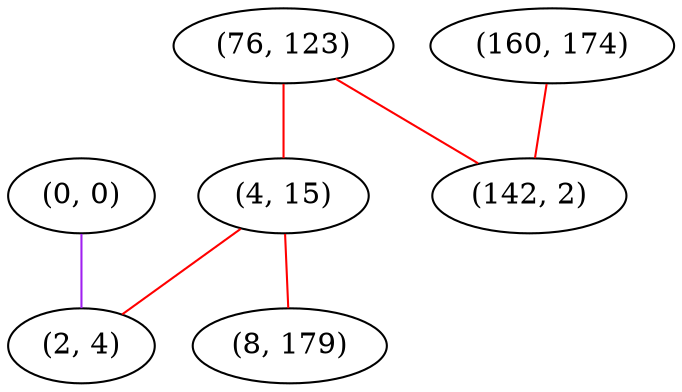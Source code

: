 graph "" {
"(0, 0)";
"(76, 123)";
"(160, 174)";
"(4, 15)";
"(8, 179)";
"(142, 2)";
"(2, 4)";
"(0, 0)" -- "(2, 4)"  [color=purple, key=0, weight=4];
"(76, 123)" -- "(4, 15)"  [color=red, key=0, weight=1];
"(76, 123)" -- "(142, 2)"  [color=red, key=0, weight=1];
"(160, 174)" -- "(142, 2)"  [color=red, key=0, weight=1];
"(4, 15)" -- "(8, 179)"  [color=red, key=0, weight=1];
"(4, 15)" -- "(2, 4)"  [color=red, key=0, weight=1];
}
